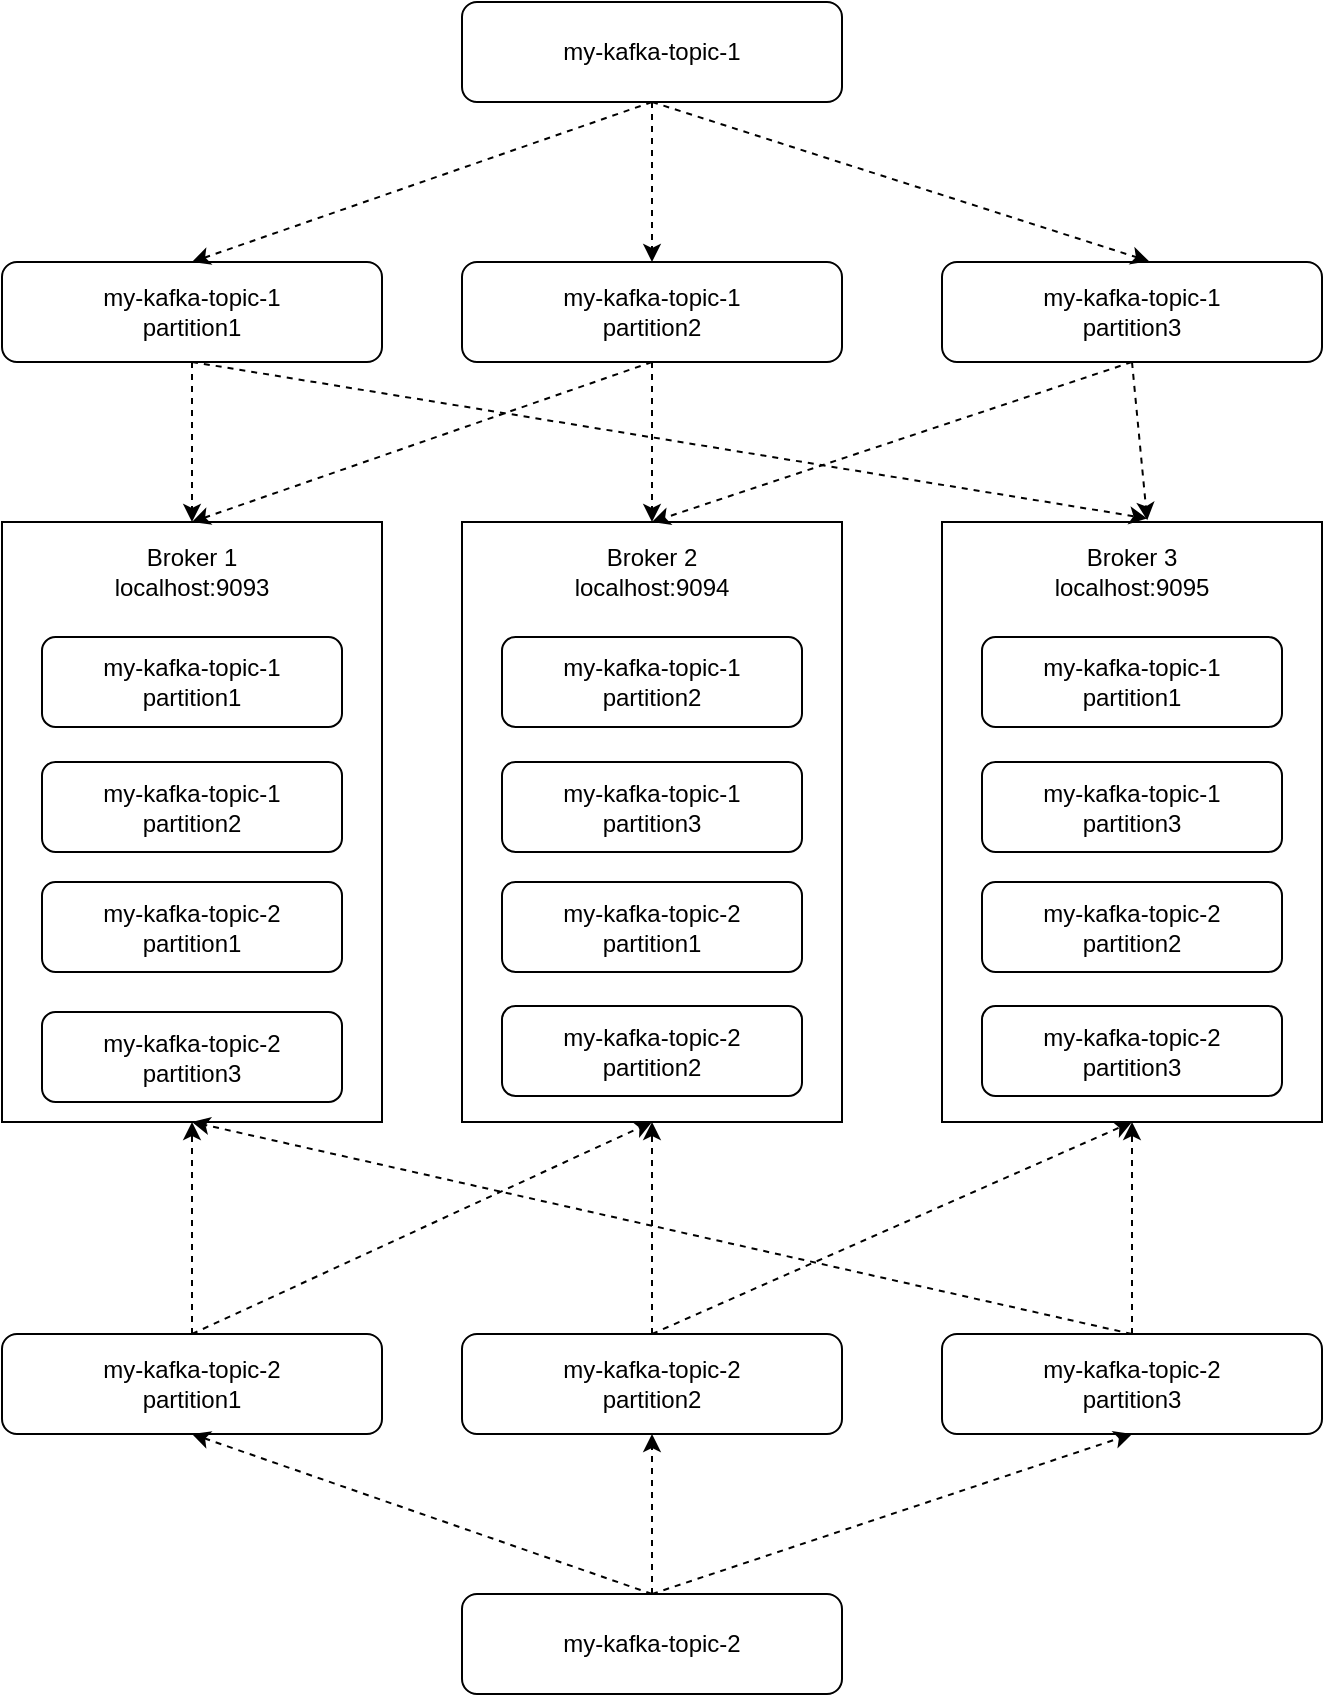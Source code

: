 <mxfile version="18.0.1" type="device"><diagram id="htwTNTsyu9sRfIKgOaTf" name="Page-1"><mxGraphModel dx="2149" dy="833" grid="1" gridSize="10" guides="1" tooltips="1" connect="1" arrows="1" fold="1" page="1" pageScale="1" pageWidth="850" pageHeight="1100" math="0" shadow="0"><root><mxCell id="0"/><mxCell id="1" parent="0"/><mxCell id="E7tYkEnvBMXIsXYX_cMY-1" value="my-kafka-topic-1" style="rounded=1;whiteSpace=wrap;html=1;" vertex="1" parent="1"><mxGeometry x="220" y="200" width="190" height="50" as="geometry"/></mxCell><mxCell id="E7tYkEnvBMXIsXYX_cMY-2" value="my-kafka-topic-1&lt;br&gt;partition1" style="rounded=1;whiteSpace=wrap;html=1;" vertex="1" parent="1"><mxGeometry x="-10" y="330" width="190" height="50" as="geometry"/></mxCell><mxCell id="E7tYkEnvBMXIsXYX_cMY-3" value="my-kafka-topic-1&lt;br&gt;partition2" style="rounded=1;whiteSpace=wrap;html=1;" vertex="1" parent="1"><mxGeometry x="220" y="330" width="190" height="50" as="geometry"/></mxCell><mxCell id="E7tYkEnvBMXIsXYX_cMY-4" value="my-kafka-topic-1&lt;br&gt;partition3" style="rounded=1;whiteSpace=wrap;html=1;" vertex="1" parent="1"><mxGeometry x="460" y="330" width="190" height="50" as="geometry"/></mxCell><mxCell id="E7tYkEnvBMXIsXYX_cMY-5" value="" style="rounded=0;whiteSpace=wrap;html=1;" vertex="1" parent="1"><mxGeometry x="-10" y="460" width="190" height="300" as="geometry"/></mxCell><mxCell id="E7tYkEnvBMXIsXYX_cMY-6" value="Broker 1&lt;br&gt;localhost:9093" style="text;html=1;strokeColor=none;fillColor=none;align=center;verticalAlign=middle;whiteSpace=wrap;rounded=0;" vertex="1" parent="1"><mxGeometry x="55" y="470" width="60" height="30" as="geometry"/></mxCell><mxCell id="E7tYkEnvBMXIsXYX_cMY-7" value="my-kafka-topic-1&lt;br&gt;partition1" style="rounded=1;whiteSpace=wrap;html=1;" vertex="1" parent="1"><mxGeometry x="10" y="517.5" width="150" height="45" as="geometry"/></mxCell><mxCell id="E7tYkEnvBMXIsXYX_cMY-9" value="my-kafka-topic-1&lt;br&gt;partition2" style="rounded=1;whiteSpace=wrap;html=1;" vertex="1" parent="1"><mxGeometry x="10" y="580" width="150" height="45" as="geometry"/></mxCell><mxCell id="E7tYkEnvBMXIsXYX_cMY-12" value="" style="rounded=0;whiteSpace=wrap;html=1;" vertex="1" parent="1"><mxGeometry x="220" y="460" width="190" height="300" as="geometry"/></mxCell><mxCell id="E7tYkEnvBMXIsXYX_cMY-13" value="Broker 2&lt;br&gt;localhost:9094" style="text;html=1;strokeColor=none;fillColor=none;align=center;verticalAlign=middle;whiteSpace=wrap;rounded=0;" vertex="1" parent="1"><mxGeometry x="285" y="470" width="60" height="30" as="geometry"/></mxCell><mxCell id="E7tYkEnvBMXIsXYX_cMY-14" value="my-kafka-topic-1&lt;br&gt;partition2" style="rounded=1;whiteSpace=wrap;html=1;" vertex="1" parent="1"><mxGeometry x="240" y="517.5" width="150" height="45" as="geometry"/></mxCell><mxCell id="E7tYkEnvBMXIsXYX_cMY-15" value="my-kafka-topic-1&lt;br&gt;partition3" style="rounded=1;whiteSpace=wrap;html=1;" vertex="1" parent="1"><mxGeometry x="240" y="580" width="150" height="45" as="geometry"/></mxCell><mxCell id="E7tYkEnvBMXIsXYX_cMY-16" value="" style="rounded=0;whiteSpace=wrap;html=1;" vertex="1" parent="1"><mxGeometry x="460" y="460" width="190" height="300" as="geometry"/></mxCell><mxCell id="E7tYkEnvBMXIsXYX_cMY-17" value="Broker 3&lt;br&gt;localhost:9095" style="text;html=1;strokeColor=none;fillColor=none;align=center;verticalAlign=middle;whiteSpace=wrap;rounded=0;" vertex="1" parent="1"><mxGeometry x="525" y="470" width="60" height="30" as="geometry"/></mxCell><mxCell id="E7tYkEnvBMXIsXYX_cMY-18" value="my-kafka-topic-1&lt;br&gt;partition1" style="rounded=1;whiteSpace=wrap;html=1;" vertex="1" parent="1"><mxGeometry x="480" y="517.5" width="150" height="45" as="geometry"/></mxCell><mxCell id="E7tYkEnvBMXIsXYX_cMY-19" value="my-kafka-topic-1&lt;br&gt;partition3" style="rounded=1;whiteSpace=wrap;html=1;" vertex="1" parent="1"><mxGeometry x="480" y="580" width="150" height="45" as="geometry"/></mxCell><mxCell id="E7tYkEnvBMXIsXYX_cMY-20" value="my-kafka-topic-2" style="rounded=1;whiteSpace=wrap;html=1;" vertex="1" parent="1"><mxGeometry x="220" y="996" width="190" height="50" as="geometry"/></mxCell><mxCell id="E7tYkEnvBMXIsXYX_cMY-21" value="my-kafka-topic-2&lt;br&gt;partition1" style="rounded=1;whiteSpace=wrap;html=1;" vertex="1" parent="1"><mxGeometry x="-10" y="866" width="190" height="50" as="geometry"/></mxCell><mxCell id="E7tYkEnvBMXIsXYX_cMY-22" value="my-kafka-topic-2&lt;br&gt;partition2" style="rounded=1;whiteSpace=wrap;html=1;" vertex="1" parent="1"><mxGeometry x="220" y="866" width="190" height="50" as="geometry"/></mxCell><mxCell id="E7tYkEnvBMXIsXYX_cMY-23" value="my-kafka-topic-2&lt;br&gt;partition3" style="rounded=1;whiteSpace=wrap;html=1;" vertex="1" parent="1"><mxGeometry x="460" y="866" width="190" height="50" as="geometry"/></mxCell><mxCell id="E7tYkEnvBMXIsXYX_cMY-36" value="my-kafka-topic-2&lt;br&gt;partition1" style="rounded=1;whiteSpace=wrap;html=1;" vertex="1" parent="1"><mxGeometry x="10" y="640" width="150" height="45" as="geometry"/></mxCell><mxCell id="E7tYkEnvBMXIsXYX_cMY-37" value="my-kafka-topic-2&lt;br&gt;partition3" style="rounded=1;whiteSpace=wrap;html=1;" vertex="1" parent="1"><mxGeometry x="10" y="705" width="150" height="45" as="geometry"/></mxCell><mxCell id="E7tYkEnvBMXIsXYX_cMY-38" value="my-kafka-topic-2&lt;br&gt;partition1" style="rounded=1;whiteSpace=wrap;html=1;" vertex="1" parent="1"><mxGeometry x="240" y="640" width="150" height="45" as="geometry"/></mxCell><mxCell id="E7tYkEnvBMXIsXYX_cMY-39" value="my-kafka-topic-2&lt;br&gt;partition2" style="rounded=1;whiteSpace=wrap;html=1;" vertex="1" parent="1"><mxGeometry x="240" y="702" width="150" height="45" as="geometry"/></mxCell><mxCell id="E7tYkEnvBMXIsXYX_cMY-40" value="my-kafka-topic-2&lt;br&gt;partition2" style="rounded=1;whiteSpace=wrap;html=1;" vertex="1" parent="1"><mxGeometry x="480" y="640" width="150" height="45" as="geometry"/></mxCell><mxCell id="E7tYkEnvBMXIsXYX_cMY-41" value="my-kafka-topic-2&lt;br&gt;partition3" style="rounded=1;whiteSpace=wrap;html=1;" vertex="1" parent="1"><mxGeometry x="480" y="702" width="150" height="45" as="geometry"/></mxCell><mxCell id="E7tYkEnvBMXIsXYX_cMY-42" value="" style="endArrow=classic;html=1;rounded=0;dashed=1;exitX=0.5;exitY=1;exitDx=0;exitDy=0;entryX=0.5;entryY=0;entryDx=0;entryDy=0;" edge="1" parent="1" source="E7tYkEnvBMXIsXYX_cMY-2" target="E7tYkEnvBMXIsXYX_cMY-5"><mxGeometry width="50" height="50" relative="1" as="geometry"><mxPoint x="-130" y="480" as="sourcePoint"/><mxPoint x="-80" y="430" as="targetPoint"/></mxGeometry></mxCell><mxCell id="E7tYkEnvBMXIsXYX_cMY-43" value="" style="endArrow=classic;html=1;rounded=0;dashed=1;exitX=0.5;exitY=1;exitDx=0;exitDy=0;entryX=0.54;entryY=-0.006;entryDx=0;entryDy=0;entryPerimeter=0;" edge="1" parent="1" source="E7tYkEnvBMXIsXYX_cMY-2" target="E7tYkEnvBMXIsXYX_cMY-16"><mxGeometry width="50" height="50" relative="1" as="geometry"><mxPoint x="95.0" y="390" as="sourcePoint"/><mxPoint x="95.0" y="470" as="targetPoint"/></mxGeometry></mxCell><mxCell id="E7tYkEnvBMXIsXYX_cMY-44" value="" style="endArrow=classic;html=1;rounded=0;dashed=1;exitX=0.5;exitY=1;exitDx=0;exitDy=0;entryX=0.5;entryY=0;entryDx=0;entryDy=0;" edge="1" parent="1" source="E7tYkEnvBMXIsXYX_cMY-3" target="E7tYkEnvBMXIsXYX_cMY-5"><mxGeometry width="50" height="50" relative="1" as="geometry"><mxPoint x="95.0" y="390" as="sourcePoint"/><mxPoint x="95.0" y="470" as="targetPoint"/></mxGeometry></mxCell><mxCell id="E7tYkEnvBMXIsXYX_cMY-45" value="" style="endArrow=classic;html=1;rounded=0;dashed=1;exitX=0.5;exitY=1;exitDx=0;exitDy=0;entryX=0.5;entryY=0;entryDx=0;entryDy=0;" edge="1" parent="1" source="E7tYkEnvBMXIsXYX_cMY-3" target="E7tYkEnvBMXIsXYX_cMY-12"><mxGeometry width="50" height="50" relative="1" as="geometry"><mxPoint x="95.0" y="390" as="sourcePoint"/><mxPoint x="95.0" y="470" as="targetPoint"/></mxGeometry></mxCell><mxCell id="E7tYkEnvBMXIsXYX_cMY-46" value="" style="endArrow=classic;html=1;rounded=0;dashed=1;exitX=0.5;exitY=1;exitDx=0;exitDy=0;entryX=0.5;entryY=0;entryDx=0;entryDy=0;" edge="1" parent="1" source="E7tYkEnvBMXIsXYX_cMY-4" target="E7tYkEnvBMXIsXYX_cMY-12"><mxGeometry width="50" height="50" relative="1" as="geometry"><mxPoint x="95.0" y="390" as="sourcePoint"/><mxPoint x="95.0" y="470" as="targetPoint"/></mxGeometry></mxCell><mxCell id="E7tYkEnvBMXIsXYX_cMY-47" value="" style="endArrow=classic;html=1;rounded=0;dashed=1;exitX=0.5;exitY=1;exitDx=0;exitDy=0;entryX=0.54;entryY=-0.003;entryDx=0;entryDy=0;entryPerimeter=0;" edge="1" parent="1" source="E7tYkEnvBMXIsXYX_cMY-4" target="E7tYkEnvBMXIsXYX_cMY-16"><mxGeometry width="50" height="50" relative="1" as="geometry"><mxPoint x="95.0" y="390" as="sourcePoint"/><mxPoint x="95.0" y="470" as="targetPoint"/></mxGeometry></mxCell><mxCell id="E7tYkEnvBMXIsXYX_cMY-48" value="" style="endArrow=classic;html=1;rounded=0;dashed=1;exitX=0.5;exitY=0;exitDx=0;exitDy=0;entryX=0.5;entryY=1;entryDx=0;entryDy=0;" edge="1" parent="1" source="E7tYkEnvBMXIsXYX_cMY-21" target="E7tYkEnvBMXIsXYX_cMY-5"><mxGeometry width="50" height="50" relative="1" as="geometry"><mxPoint x="95.0" y="390" as="sourcePoint"/><mxPoint x="95.0" y="470" as="targetPoint"/></mxGeometry></mxCell><mxCell id="E7tYkEnvBMXIsXYX_cMY-49" value="" style="endArrow=classic;html=1;rounded=0;dashed=1;exitX=0.5;exitY=0;exitDx=0;exitDy=0;entryX=0.5;entryY=1;entryDx=0;entryDy=0;" edge="1" parent="1" source="E7tYkEnvBMXIsXYX_cMY-21" target="E7tYkEnvBMXIsXYX_cMY-12"><mxGeometry width="50" height="50" relative="1" as="geometry"><mxPoint x="95.0" y="876" as="sourcePoint"/><mxPoint x="95.0" y="770" as="targetPoint"/></mxGeometry></mxCell><mxCell id="E7tYkEnvBMXIsXYX_cMY-50" value="" style="endArrow=classic;html=1;rounded=0;dashed=1;exitX=0.5;exitY=0;exitDx=0;exitDy=0;entryX=0.5;entryY=1;entryDx=0;entryDy=0;" edge="1" parent="1" source="E7tYkEnvBMXIsXYX_cMY-22" target="E7tYkEnvBMXIsXYX_cMY-12"><mxGeometry width="50" height="50" relative="1" as="geometry"><mxPoint x="95.0" y="876" as="sourcePoint"/><mxPoint x="95.0" y="770" as="targetPoint"/></mxGeometry></mxCell><mxCell id="E7tYkEnvBMXIsXYX_cMY-51" value="" style="endArrow=classic;html=1;rounded=0;dashed=1;exitX=0.5;exitY=0;exitDx=0;exitDy=0;entryX=0.5;entryY=1;entryDx=0;entryDy=0;" edge="1" parent="1" source="E7tYkEnvBMXIsXYX_cMY-22" target="E7tYkEnvBMXIsXYX_cMY-16"><mxGeometry width="50" height="50" relative="1" as="geometry"><mxPoint x="325" y="876" as="sourcePoint"/><mxPoint x="325" y="770" as="targetPoint"/></mxGeometry></mxCell><mxCell id="E7tYkEnvBMXIsXYX_cMY-52" value="" style="endArrow=classic;html=1;rounded=0;dashed=1;exitX=0.5;exitY=0;exitDx=0;exitDy=0;entryX=0.5;entryY=1;entryDx=0;entryDy=0;" edge="1" parent="1" source="E7tYkEnvBMXIsXYX_cMY-23" target="E7tYkEnvBMXIsXYX_cMY-5"><mxGeometry width="50" height="50" relative="1" as="geometry"><mxPoint x="325" y="876" as="sourcePoint"/><mxPoint x="90" y="760" as="targetPoint"/></mxGeometry></mxCell><mxCell id="E7tYkEnvBMXIsXYX_cMY-53" value="" style="endArrow=classic;html=1;rounded=0;dashed=1;exitX=0.5;exitY=0;exitDx=0;exitDy=0;entryX=0.5;entryY=1;entryDx=0;entryDy=0;" edge="1" parent="1" source="E7tYkEnvBMXIsXYX_cMY-23" target="E7tYkEnvBMXIsXYX_cMY-16"><mxGeometry width="50" height="50" relative="1" as="geometry"><mxPoint x="335" y="886" as="sourcePoint"/><mxPoint x="335" y="780" as="targetPoint"/></mxGeometry></mxCell><mxCell id="E7tYkEnvBMXIsXYX_cMY-54" value="" style="endArrow=classic;html=1;rounded=0;dashed=1;exitX=0.5;exitY=1;exitDx=0;exitDy=0;entryX=0.5;entryY=0;entryDx=0;entryDy=0;" edge="1" parent="1" source="E7tYkEnvBMXIsXYX_cMY-1" target="E7tYkEnvBMXIsXYX_cMY-2"><mxGeometry width="50" height="50" relative="1" as="geometry"><mxPoint x="180" y="650" as="sourcePoint"/><mxPoint x="230" y="600" as="targetPoint"/></mxGeometry></mxCell><mxCell id="E7tYkEnvBMXIsXYX_cMY-55" value="" style="endArrow=classic;html=1;rounded=0;dashed=1;exitX=0.5;exitY=1;exitDx=0;exitDy=0;" edge="1" parent="1" source="E7tYkEnvBMXIsXYX_cMY-1" target="E7tYkEnvBMXIsXYX_cMY-3"><mxGeometry width="50" height="50" relative="1" as="geometry"><mxPoint x="325" y="260" as="sourcePoint"/><mxPoint x="95.0" y="340" as="targetPoint"/></mxGeometry></mxCell><mxCell id="E7tYkEnvBMXIsXYX_cMY-56" value="" style="endArrow=classic;html=1;rounded=0;dashed=1;exitX=0.5;exitY=1;exitDx=0;exitDy=0;entryX=0.545;entryY=-0.007;entryDx=0;entryDy=0;entryPerimeter=0;" edge="1" parent="1" source="E7tYkEnvBMXIsXYX_cMY-1" target="E7tYkEnvBMXIsXYX_cMY-4"><mxGeometry width="50" height="50" relative="1" as="geometry"><mxPoint x="325" y="260" as="sourcePoint"/><mxPoint x="325" y="340" as="targetPoint"/></mxGeometry></mxCell><mxCell id="E7tYkEnvBMXIsXYX_cMY-57" value="" style="endArrow=classic;html=1;rounded=0;dashed=1;exitX=0.5;exitY=0;exitDx=0;exitDy=0;entryX=0.5;entryY=1;entryDx=0;entryDy=0;" edge="1" parent="1" source="E7tYkEnvBMXIsXYX_cMY-20" target="E7tYkEnvBMXIsXYX_cMY-21"><mxGeometry width="50" height="50" relative="1" as="geometry"><mxPoint x="180" y="650" as="sourcePoint"/><mxPoint x="230" y="600" as="targetPoint"/></mxGeometry></mxCell><mxCell id="E7tYkEnvBMXIsXYX_cMY-58" value="" style="endArrow=classic;html=1;rounded=0;dashed=1;exitX=0.5;exitY=0;exitDx=0;exitDy=0;entryX=0.5;entryY=1;entryDx=0;entryDy=0;" edge="1" parent="1" source="E7tYkEnvBMXIsXYX_cMY-20" target="E7tYkEnvBMXIsXYX_cMY-22"><mxGeometry width="50" height="50" relative="1" as="geometry"><mxPoint x="325" y="1006" as="sourcePoint"/><mxPoint x="95.0" y="926" as="targetPoint"/></mxGeometry></mxCell><mxCell id="E7tYkEnvBMXIsXYX_cMY-59" value="" style="endArrow=classic;html=1;rounded=0;dashed=1;exitX=0.5;exitY=0;exitDx=0;exitDy=0;entryX=0.5;entryY=1;entryDx=0;entryDy=0;" edge="1" parent="1" source="E7tYkEnvBMXIsXYX_cMY-20" target="E7tYkEnvBMXIsXYX_cMY-23"><mxGeometry width="50" height="50" relative="1" as="geometry"><mxPoint x="325" y="1006" as="sourcePoint"/><mxPoint x="325" y="926" as="targetPoint"/></mxGeometry></mxCell></root></mxGraphModel></diagram></mxfile>